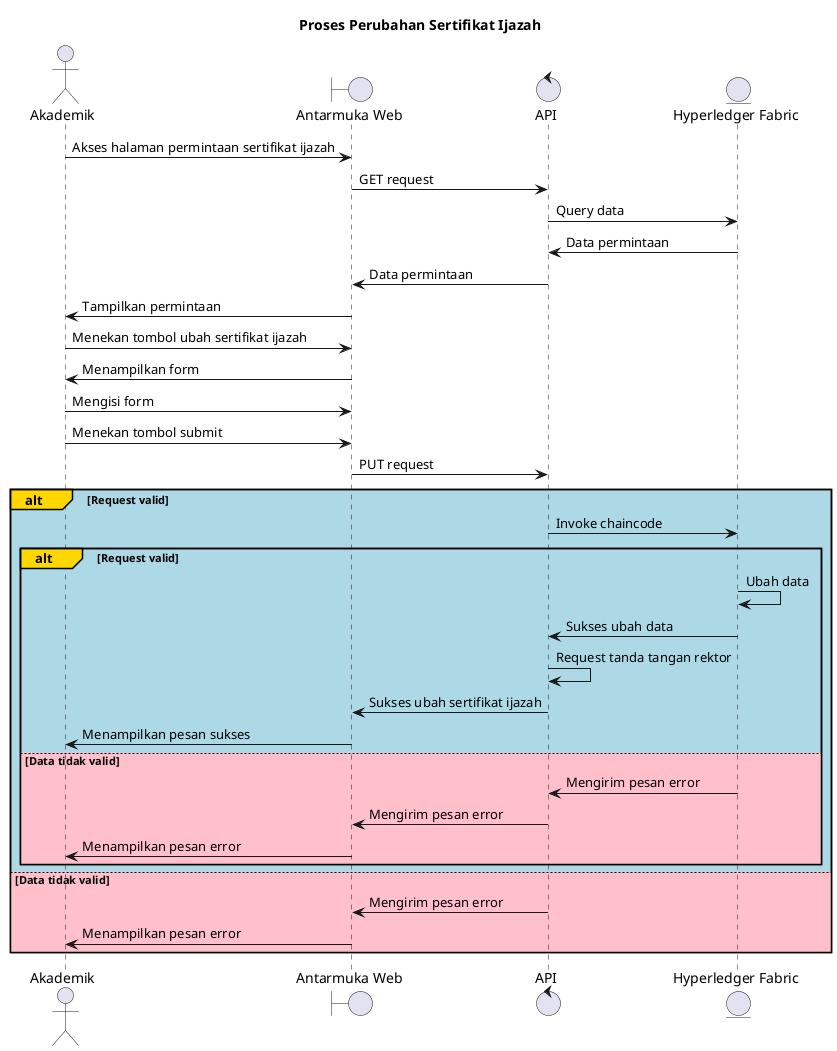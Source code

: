@startuml SD-4

title Proses Perubahan Sertifikat Ijazah

actor       Akademik                      as user
boundary    "Antarmuka Web"               as ui
control     API                           as api
entity      "Hyperledger Fabric"          as fabric

user -> ui : Akses halaman permintaan sertifikat ijazah
ui -> api : GET request
api -> fabric: Query data
fabric -> api: Data permintaan
api -> ui: Data permintaan
ui -> user: Tampilkan permintaan

user -> ui : Menekan tombol ubah sertifikat ijazah
ui -> user: Menampilkan form
user -> ui: Mengisi form
user-> ui: Menekan tombol submit
ui -> api : PUT request

alt#Gold #LightBlue Request valid
    api -> fabric: Invoke chaincode

    alt#Gold #LightBlue Request valid
        fabric -> fabric: Ubah data
        fabric -> api: Sukses ubah data
        api -> api: Request tanda tangan rektor
        api -> ui: Sukses ubah sertifikat ijazah
        ui -> user: Menampilkan pesan sukses
    else #Pink Data tidak valid
        fabric -> api: Mengirim pesan error
        api -> ui: Mengirim pesan error
        ui -> user: Menampilkan pesan error
    end

else #Pink Data tidak valid
    api -> ui: Mengirim pesan error
    ui -> user: Menampilkan pesan error
end

@enduml
